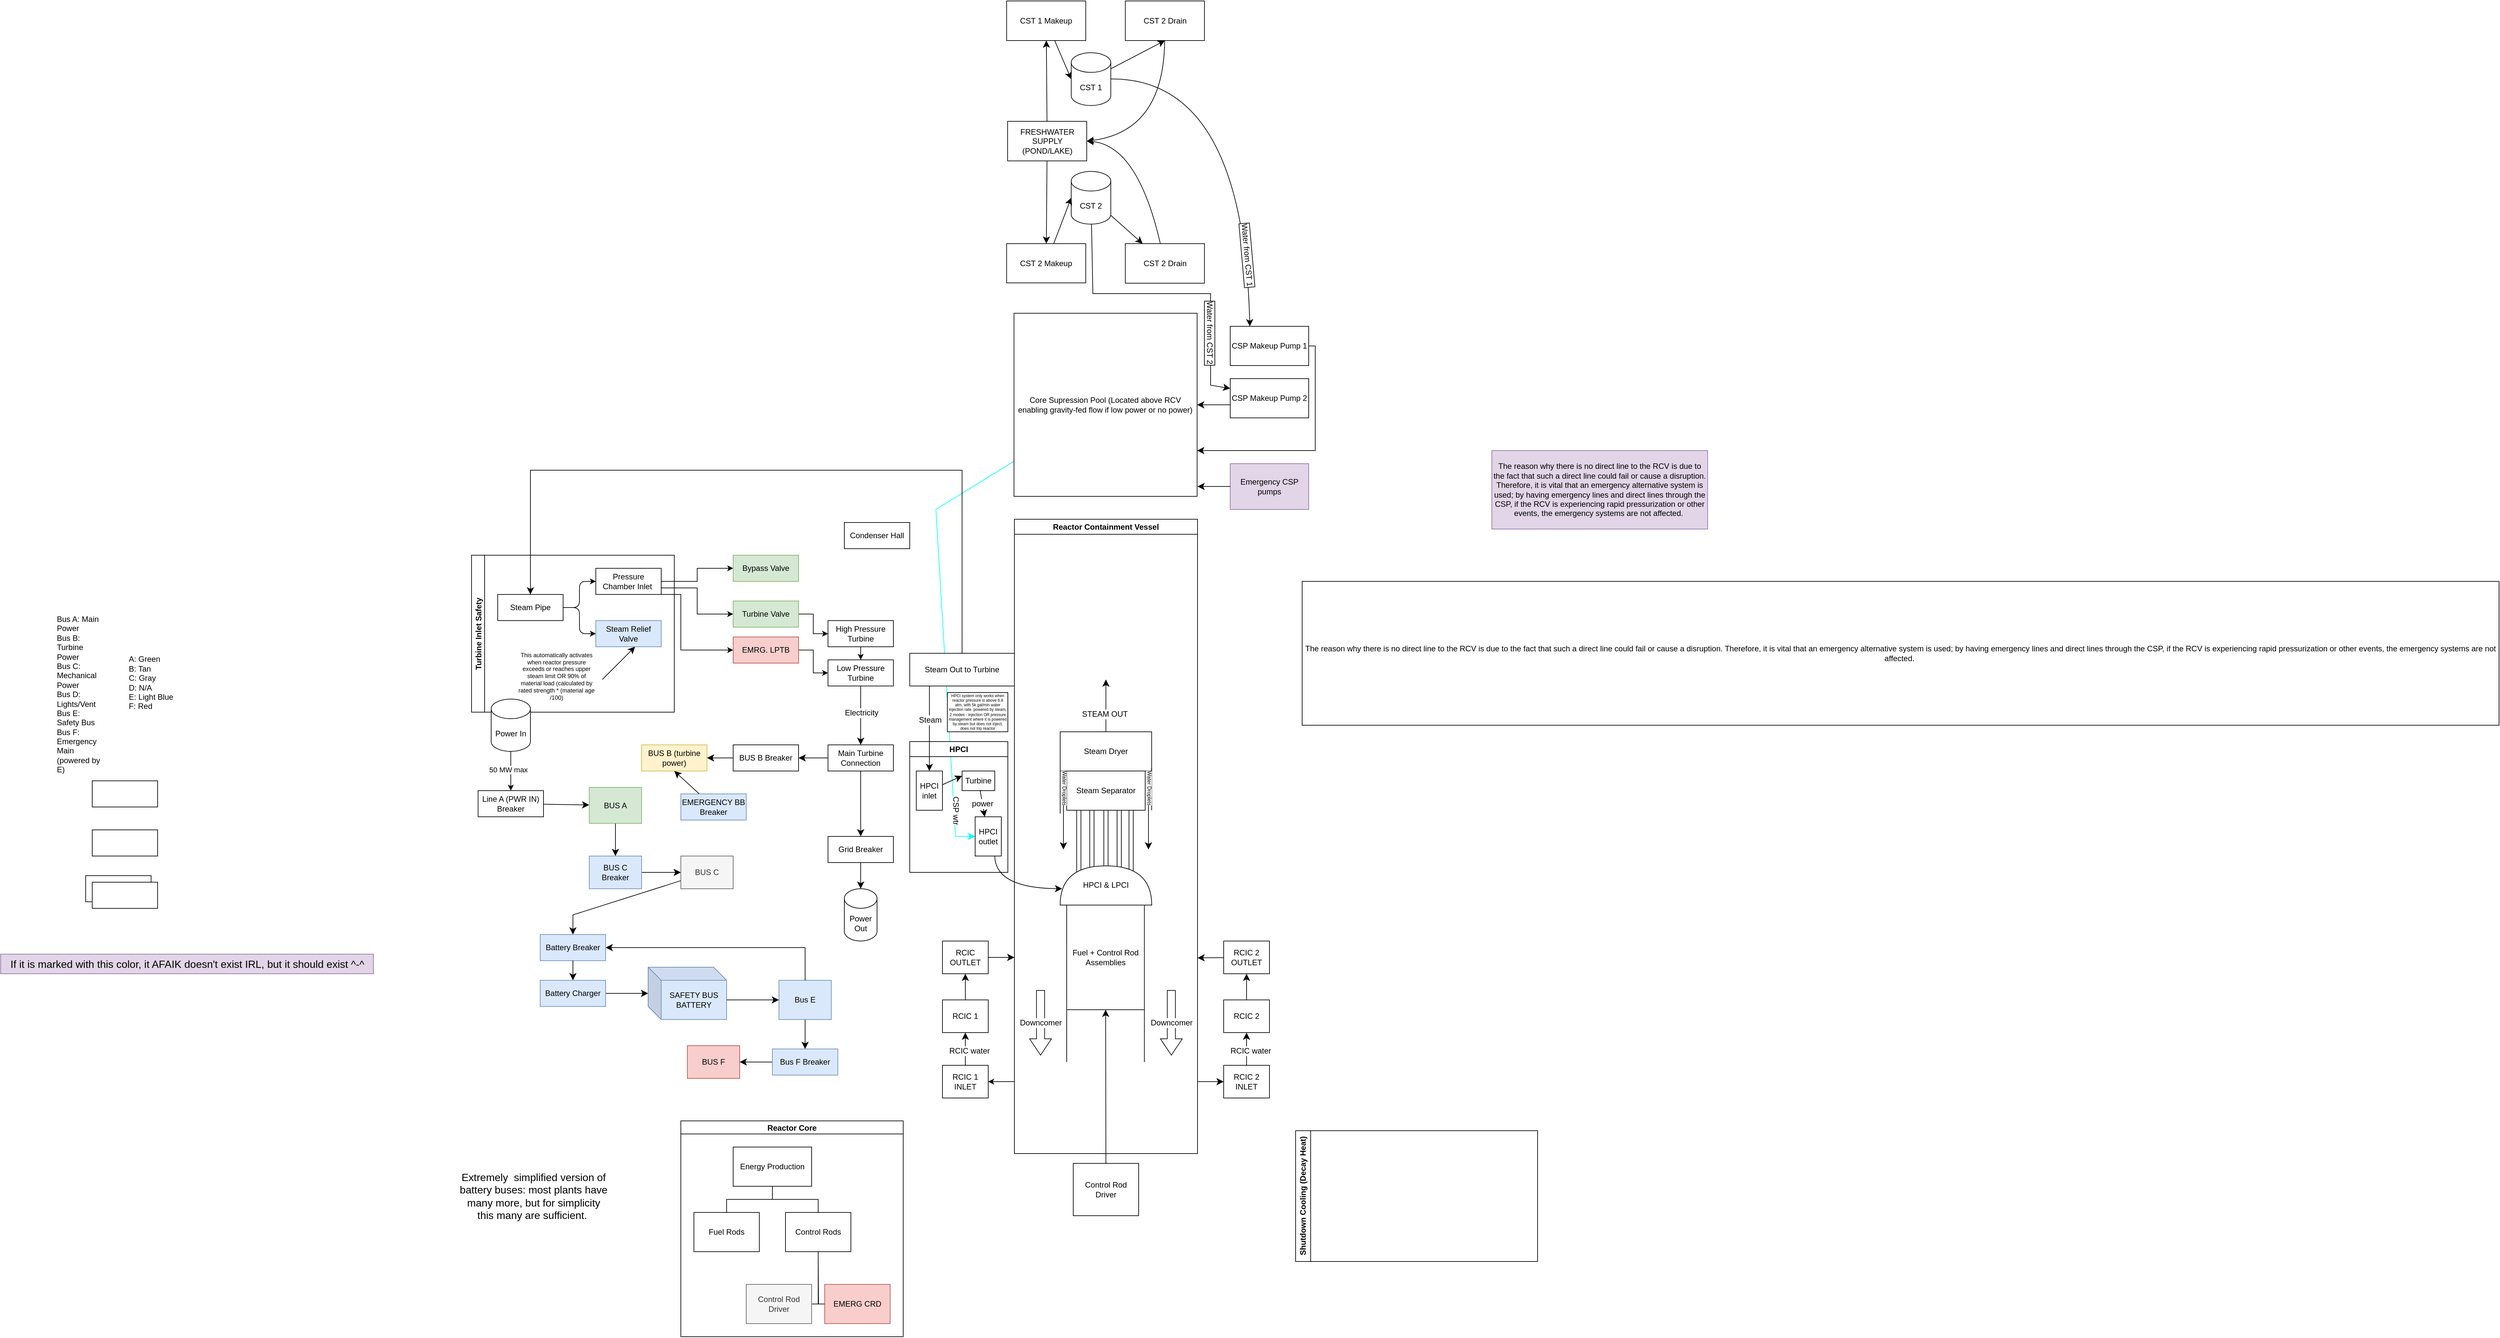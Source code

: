 <mxfile version="26.0.16" pages="3">
  <diagram name="Main Reactor Diagram" id="zCzkAe-QQenKXRkLdghB">
    <mxGraphModel dx="1151" dy="2053" grid="1" gridSize="10" guides="1" tooltips="1" connect="1" arrows="1" fold="1" page="1" pageScale="1" pageWidth="850" pageHeight="1100" math="0" shadow="0">
      <root>
        <mxCell id="0" />
        <mxCell id="1" parent="0" />
        <mxCell id="KEScihgmW8gV4-IKPjgC-131" value="CSP wtr" style="edgeStyle=none;curved=0;rounded=0;orthogonalLoop=1;jettySize=auto;html=1;fontSize=12;startSize=8;endSize=8;entryX=0;entryY=0.5;entryDx=0;entryDy=0;textDirection=vertical-lr;strokeColor=#00FFFF;" parent="1" source="KEScihgmW8gV4-IKPjgC-120" target="KEScihgmW8gV4-IKPjgC-59" edge="1">
          <mxGeometry x="0.792" y="2" relative="1" as="geometry">
            <mxPoint x="1490" y="640" as="targetPoint" />
            <Array as="points">
              <mxPoint x="1440" y="140" />
              <mxPoint x="1470" y="640" />
            </Array>
            <mxPoint as="offset" />
          </mxGeometry>
        </mxCell>
        <mxCell id="KEScihgmW8gV4-IKPjgC-98" value="" style="rounded=0;whiteSpace=wrap;html=1;rotation=90;" parent="1" vertex="1">
          <mxGeometry x="1660.57" y="635.81" width="119.38" height="6.5" as="geometry" />
        </mxCell>
        <mxCell id="eMSMq50HMb5_UuFWrkmo-40" value="Turbine Inlet Safety" style="swimlane;startSize=20;horizontal=0;childLayout=treeLayout;horizontalTree=1;sortEdges=1;resizable=0;containerType=tree;fontSize=12;" parent="1" vertex="1">
          <mxGeometry x="730" y="210" width="310" height="240" as="geometry" />
        </mxCell>
        <mxCell id="eMSMq50HMb5_UuFWrkmo-41" value="Steam Pipe" style="whiteSpace=wrap;html=1;" parent="eMSMq50HMb5_UuFWrkmo-40" vertex="1">
          <mxGeometry x="40" y="60" width="100" height="40" as="geometry" />
        </mxCell>
        <mxCell id="eMSMq50HMb5_UuFWrkmo-42" value="Pressure Chamber Inlet&amp;nbsp;" style="whiteSpace=wrap;html=1;" parent="eMSMq50HMb5_UuFWrkmo-40" vertex="1">
          <mxGeometry x="190" y="20" width="100" height="40" as="geometry" />
        </mxCell>
        <mxCell id="eMSMq50HMb5_UuFWrkmo-43" value="" style="edgeStyle=elbowEdgeStyle;elbow=horizontal;html=1;rounded=1;curved=0;sourcePerimeterSpacing=0;targetPerimeterSpacing=0;startSize=6;endSize=6;" parent="eMSMq50HMb5_UuFWrkmo-40" source="eMSMq50HMb5_UuFWrkmo-41" target="eMSMq50HMb5_UuFWrkmo-42" edge="1">
          <mxGeometry relative="1" as="geometry" />
        </mxCell>
        <mxCell id="eMSMq50HMb5_UuFWrkmo-44" value="Steam Relief Valve" style="whiteSpace=wrap;html=1;direction=west;fillColor=#dae8fc;strokeColor=#6c8ebf;" parent="eMSMq50HMb5_UuFWrkmo-40" vertex="1">
          <mxGeometry x="190" y="100" width="100" height="40" as="geometry" />
        </mxCell>
        <mxCell id="eMSMq50HMb5_UuFWrkmo-45" value="" style="edgeStyle=elbowEdgeStyle;elbow=horizontal;html=1;rounded=1;curved=0;sourcePerimeterSpacing=0;targetPerimeterSpacing=0;startSize=6;endSize=6;" parent="eMSMq50HMb5_UuFWrkmo-40" source="eMSMq50HMb5_UuFWrkmo-41" target="eMSMq50HMb5_UuFWrkmo-44" edge="1">
          <mxGeometry relative="1" as="geometry" />
        </mxCell>
        <mxCell id="tpgMOG0Kztky4rd-EwOk-19" value="" style="endArrow=classic;html=1;rounded=0;fontSize=12;startSize=8;endSize=8;curved=1;" parent="eMSMq50HMb5_UuFWrkmo-40" edge="1">
          <mxGeometry width="50" height="50" relative="1" as="geometry">
            <mxPoint x="200" y="190" as="sourcePoint" />
            <mxPoint x="250" y="140" as="targetPoint" />
          </mxGeometry>
        </mxCell>
        <mxCell id="tpgMOG0Kztky4rd-EwOk-21" value="This automatically activates when reactor pressure exceeds or reaches upper steam limit OR 90% of material load (calculated by rated strength * (material age /100)" style="text;html=1;align=center;verticalAlign=middle;whiteSpace=wrap;rounded=0;fontSize=9;" parent="eMSMq50HMb5_UuFWrkmo-40" vertex="1">
          <mxGeometry x="70" y="150" width="120" height="70" as="geometry" />
        </mxCell>
        <mxCell id="eMSMq50HMb5_UuFWrkmo-86" value="Bypass Valve" style="rounded=0;whiteSpace=wrap;html=1;fillColor=#d5e8d4;strokeColor=#82b366;" parent="1" vertex="1">
          <mxGeometry x="1130" y="210" width="100" height="40" as="geometry" />
        </mxCell>
        <mxCell id="eMSMq50HMb5_UuFWrkmo-95" style="edgeStyle=orthogonalEdgeStyle;rounded=0;orthogonalLoop=1;jettySize=auto;html=1;entryX=0;entryY=0.5;entryDx=0;entryDy=0;" parent="1" source="eMSMq50HMb5_UuFWrkmo-87" target="eMSMq50HMb5_UuFWrkmo-88" edge="1">
          <mxGeometry relative="1" as="geometry" />
        </mxCell>
        <mxCell id="eMSMq50HMb5_UuFWrkmo-87" value="Turbine Valve" style="rounded=0;whiteSpace=wrap;html=1;fillColor=#d5e8d4;strokeColor=#82b366;" parent="1" vertex="1">
          <mxGeometry x="1130" y="280" width="100" height="40" as="geometry" />
        </mxCell>
        <mxCell id="eMSMq50HMb5_UuFWrkmo-96" style="edgeStyle=orthogonalEdgeStyle;rounded=0;orthogonalLoop=1;jettySize=auto;html=1;" parent="1" source="eMSMq50HMb5_UuFWrkmo-88" target="eMSMq50HMb5_UuFWrkmo-89" edge="1">
          <mxGeometry relative="1" as="geometry" />
        </mxCell>
        <mxCell id="eMSMq50HMb5_UuFWrkmo-88" value="High Pressure Turbine" style="rounded=0;whiteSpace=wrap;html=1;" parent="1" vertex="1">
          <mxGeometry x="1275" y="310" width="100" height="40" as="geometry" />
        </mxCell>
        <mxCell id="PO8NwpthnNpt99JutL5l-3" style="edgeStyle=none;curved=1;rounded=0;orthogonalLoop=1;jettySize=auto;html=1;fontSize=12;startSize=8;endSize=8;" parent="1" source="eMSMq50HMb5_UuFWrkmo-89" target="eMSMq50HMb5_UuFWrkmo-110" edge="1">
          <mxGeometry relative="1" as="geometry" />
        </mxCell>
        <mxCell id="PO8NwpthnNpt99JutL5l-4" value="Electricity" style="edgeLabel;html=1;align=center;verticalAlign=middle;resizable=0;points=[];fontSize=12;" parent="PO8NwpthnNpt99JutL5l-3" vertex="1" connectable="0">
          <mxGeometry x="-0.088" y="1" relative="1" as="geometry">
            <mxPoint as="offset" />
          </mxGeometry>
        </mxCell>
        <mxCell id="eMSMq50HMb5_UuFWrkmo-89" value="Low Pressure Turbine" style="rounded=0;whiteSpace=wrap;html=1;" parent="1" vertex="1">
          <mxGeometry x="1275" y="370" width="100" height="40" as="geometry" />
        </mxCell>
        <mxCell id="eMSMq50HMb5_UuFWrkmo-90" style="edgeStyle=orthogonalEdgeStyle;rounded=0;orthogonalLoop=1;jettySize=auto;html=1;entryX=0;entryY=0.5;entryDx=0;entryDy=0;" parent="1" source="eMSMq50HMb5_UuFWrkmo-42" target="eMSMq50HMb5_UuFWrkmo-86" edge="1">
          <mxGeometry relative="1" as="geometry" />
        </mxCell>
        <mxCell id="eMSMq50HMb5_UuFWrkmo-91" style="edgeStyle=orthogonalEdgeStyle;rounded=0;orthogonalLoop=1;jettySize=auto;html=1;exitX=1;exitY=0.75;exitDx=0;exitDy=0;entryX=0;entryY=0.5;entryDx=0;entryDy=0;" parent="1" source="eMSMq50HMb5_UuFWrkmo-42" target="eMSMq50HMb5_UuFWrkmo-87" edge="1">
          <mxGeometry relative="1" as="geometry" />
        </mxCell>
        <mxCell id="eMSMq50HMb5_UuFWrkmo-99" style="edgeStyle=orthogonalEdgeStyle;rounded=0;orthogonalLoop=1;jettySize=auto;html=1;entryX=0;entryY=0.5;entryDx=0;entryDy=0;" parent="1" source="eMSMq50HMb5_UuFWrkmo-97" target="eMSMq50HMb5_UuFWrkmo-89" edge="1">
          <mxGeometry relative="1" as="geometry" />
        </mxCell>
        <mxCell id="eMSMq50HMb5_UuFWrkmo-97" value="EMRG. LPTB" style="rounded=0;whiteSpace=wrap;html=1;fillColor=#f8cecc;strokeColor=#b85450;" parent="1" vertex="1">
          <mxGeometry x="1130" y="335" width="100" height="40" as="geometry" />
        </mxCell>
        <mxCell id="eMSMq50HMb5_UuFWrkmo-98" style="edgeStyle=orthogonalEdgeStyle;rounded=0;orthogonalLoop=1;jettySize=auto;html=1;exitX=1;exitY=1;exitDx=0;exitDy=0;entryX=0;entryY=0.5;entryDx=0;entryDy=0;" parent="1" source="eMSMq50HMb5_UuFWrkmo-42" target="eMSMq50HMb5_UuFWrkmo-97" edge="1">
          <mxGeometry relative="1" as="geometry">
            <Array as="points">
              <mxPoint x="1050" y="270" />
              <mxPoint x="1050" y="355" />
            </Array>
          </mxGeometry>
        </mxCell>
        <mxCell id="5qiNaghYbpfas7nE0gJH-19" style="edgeStyle=none;curved=1;rounded=0;orthogonalLoop=1;jettySize=auto;html=1;fontSize=12;startSize=8;endSize=8;" parent="1" source="eMSMq50HMb5_UuFWrkmo-110" target="5qiNaghYbpfas7nE0gJH-18" edge="1">
          <mxGeometry relative="1" as="geometry" />
        </mxCell>
        <mxCell id="tpgMOG0Kztky4rd-EwOk-17" style="edgeStyle=none;curved=1;rounded=0;orthogonalLoop=1;jettySize=auto;html=1;fontSize=12;startSize=8;endSize=8;" parent="1" source="eMSMq50HMb5_UuFWrkmo-110" target="tpgMOG0Kztky4rd-EwOk-16" edge="1">
          <mxGeometry relative="1" as="geometry" />
        </mxCell>
        <mxCell id="eMSMq50HMb5_UuFWrkmo-110" value="Main Turbine Connection" style="rounded=0;whiteSpace=wrap;html=1;" parent="1" vertex="1">
          <mxGeometry x="1275" y="500" width="100" height="40" as="geometry" />
        </mxCell>
        <mxCell id="5qiNaghYbpfas7nE0gJH-16" value="Power Out" style="shape=cylinder3;whiteSpace=wrap;html=1;boundedLbl=1;backgroundOutline=1;size=15;" parent="1" vertex="1">
          <mxGeometry x="1300" y="720" width="50" height="80" as="geometry" />
        </mxCell>
        <mxCell id="tpgMOG0Kztky4rd-EwOk-4" style="edgeStyle=orthogonalEdgeStyle;rounded=0;orthogonalLoop=1;jettySize=auto;html=1;" parent="1" source="5qiNaghYbpfas7nE0gJH-17" target="tpgMOG0Kztky4rd-EwOk-3" edge="1">
          <mxGeometry relative="1" as="geometry" />
        </mxCell>
        <mxCell id="tpgMOG0Kztky4rd-EwOk-5" value="50 MW max" style="edgeLabel;html=1;align=center;verticalAlign=middle;resizable=0;points=[];" parent="tpgMOG0Kztky4rd-EwOk-4" vertex="1" connectable="0">
          <mxGeometry x="-0.067" y="-4" relative="1" as="geometry">
            <mxPoint as="offset" />
          </mxGeometry>
        </mxCell>
        <mxCell id="5qiNaghYbpfas7nE0gJH-17" value="Power In" style="shape=cylinder3;whiteSpace=wrap;html=1;boundedLbl=1;backgroundOutline=1;size=15;" parent="1" vertex="1">
          <mxGeometry x="760" y="430" width="60" height="80" as="geometry" />
        </mxCell>
        <mxCell id="5qiNaghYbpfas7nE0gJH-20" style="edgeStyle=none;curved=1;rounded=0;orthogonalLoop=1;jettySize=auto;html=1;fontSize=12;startSize=8;endSize=8;" parent="1" source="5qiNaghYbpfas7nE0gJH-18" target="5qiNaghYbpfas7nE0gJH-16" edge="1">
          <mxGeometry relative="1" as="geometry" />
        </mxCell>
        <mxCell id="5qiNaghYbpfas7nE0gJH-18" value="Grid Breaker" style="rounded=0;whiteSpace=wrap;html=1;" parent="1" vertex="1">
          <mxGeometry x="1275" y="640" width="100" height="40" as="geometry" />
        </mxCell>
        <mxCell id="5qiNaghYbpfas7nE0gJH-22" value="Bus A: Main Power&lt;div&gt;Bus B: Turbine Power&lt;/div&gt;&lt;div&gt;Bus C:&lt;/div&gt;&lt;div&gt;Mechanical Power&lt;/div&gt;&lt;div&gt;Bus D: Lights/Vent&lt;/div&gt;&lt;div&gt;Bus E: Safety Bus&lt;/div&gt;&lt;div&gt;Bus F: Emergency Main (powered by E)&lt;/div&gt;&lt;div&gt;&lt;br&gt;&lt;/div&gt;" style="text;strokeColor=none;fillColor=none;align=left;verticalAlign=middle;spacingLeft=4;spacingRight=4;overflow=hidden;points=[[0,0.5],[1,0.5]];portConstraint=eastwest;rotatable=0;whiteSpace=wrap;html=1;" parent="1" vertex="1">
          <mxGeometry x="90" y="290" width="80" height="280" as="geometry" />
        </mxCell>
        <mxCell id="5qiNaghYbpfas7nE0gJH-23" value="A: Green&lt;div&gt;B: Tan&lt;/div&gt;&lt;div&gt;C: Gray&lt;/div&gt;&lt;div&gt;D: N/A&lt;/div&gt;&lt;div&gt;E: Light Blue&lt;/div&gt;&lt;div&gt;F: Red&lt;/div&gt;" style="text;strokeColor=none;fillColor=none;align=left;verticalAlign=middle;spacingLeft=4;spacingRight=4;overflow=hidden;points=[[0,0.5],[1,0.5]];portConstraint=eastwest;rotatable=0;whiteSpace=wrap;html=1;" parent="1" vertex="1">
          <mxGeometry x="200" y="270" width="80" height="270" as="geometry" />
        </mxCell>
        <mxCell id="tpgMOG0Kztky4rd-EwOk-13" value="" style="edgeStyle=none;curved=1;rounded=0;orthogonalLoop=1;jettySize=auto;html=1;fontSize=12;startSize=8;endSize=8;" parent="1" source="tpgMOG0Kztky4rd-EwOk-3" target="tpgMOG0Kztky4rd-EwOk-12" edge="1">
          <mxGeometry relative="1" as="geometry" />
        </mxCell>
        <mxCell id="tpgMOG0Kztky4rd-EwOk-3" value="Line A (PWR IN) Breaker" style="rounded=0;whiteSpace=wrap;html=1;" parent="1" vertex="1">
          <mxGeometry x="740" y="570" width="100" height="40" as="geometry" />
        </mxCell>
        <mxCell id="tpgMOG0Kztky4rd-EwOk-25" style="edgeStyle=none;curved=1;rounded=0;orthogonalLoop=1;jettySize=auto;html=1;fontSize=12;startSize=8;endSize=8;" parent="1" source="tpgMOG0Kztky4rd-EwOk-12" target="tpgMOG0Kztky4rd-EwOk-23" edge="1">
          <mxGeometry relative="1" as="geometry" />
        </mxCell>
        <mxCell id="tpgMOG0Kztky4rd-EwOk-12" value="BUS A" style="whiteSpace=wrap;html=1;rounded=0;fillColor=#d5e8d4;strokeColor=#82b366;" parent="1" vertex="1">
          <mxGeometry x="910" y="565" width="80" height="55" as="geometry" />
        </mxCell>
        <mxCell id="tpgMOG0Kztky4rd-EwOk-14" value="BUS B (turbine power)" style="rounded=0;whiteSpace=wrap;html=1;fillColor=#fff2cc;strokeColor=#d6b656;" parent="1" vertex="1">
          <mxGeometry x="990" y="500" width="100" height="40" as="geometry" />
        </mxCell>
        <mxCell id="tpgMOG0Kztky4rd-EwOk-18" style="edgeStyle=none;curved=1;rounded=0;orthogonalLoop=1;jettySize=auto;html=1;fontSize=12;startSize=8;endSize=8;" parent="1" source="tpgMOG0Kztky4rd-EwOk-16" target="tpgMOG0Kztky4rd-EwOk-14" edge="1">
          <mxGeometry relative="1" as="geometry" />
        </mxCell>
        <mxCell id="tpgMOG0Kztky4rd-EwOk-16" value="BUS B Breaker" style="rounded=0;whiteSpace=wrap;html=1;" parent="1" vertex="1">
          <mxGeometry x="1130" y="500" width="100" height="40" as="geometry" />
        </mxCell>
        <mxCell id="tpgMOG0Kztky4rd-EwOk-26" style="edgeStyle=none;curved=1;rounded=0;orthogonalLoop=1;jettySize=auto;html=1;fontSize=12;startSize=8;endSize=8;" parent="1" source="tpgMOG0Kztky4rd-EwOk-23" target="tpgMOG0Kztky4rd-EwOk-24" edge="1">
          <mxGeometry relative="1" as="geometry" />
        </mxCell>
        <mxCell id="tpgMOG0Kztky4rd-EwOk-23" value="BUS C Breaker" style="whiteSpace=wrap;html=1;rounded=0;fillColor=#dae8fc;strokeColor=#6c8ebf;" parent="1" vertex="1">
          <mxGeometry x="910" y="670" width="80" height="50" as="geometry" />
        </mxCell>
        <mxCell id="tpgMOG0Kztky4rd-EwOk-49" style="edgeStyle=none;curved=0;rounded=0;orthogonalLoop=1;jettySize=auto;html=1;entryX=0.5;entryY=0;entryDx=0;entryDy=0;fontSize=12;startSize=8;endSize=8;" parent="1" source="tpgMOG0Kztky4rd-EwOk-24" target="tpgMOG0Kztky4rd-EwOk-35" edge="1">
          <mxGeometry relative="1" as="geometry">
            <Array as="points">
              <mxPoint x="885" y="760" />
            </Array>
          </mxGeometry>
        </mxCell>
        <mxCell id="tpgMOG0Kztky4rd-EwOk-24" value="BUS C" style="whiteSpace=wrap;html=1;rounded=0;fillColor=#f5f5f5;fontColor=#333333;strokeColor=#666666;" parent="1" vertex="1">
          <mxGeometry x="1050" y="670" width="80" height="50" as="geometry" />
        </mxCell>
        <mxCell id="tpgMOG0Kztky4rd-EwOk-29" style="edgeStyle=none;curved=1;rounded=0;orthogonalLoop=1;jettySize=auto;html=1;entryX=0.5;entryY=1;entryDx=0;entryDy=0;fontSize=12;startSize=8;endSize=8;" parent="1" source="tpgMOG0Kztky4rd-EwOk-27" target="tpgMOG0Kztky4rd-EwOk-14" edge="1">
          <mxGeometry relative="1" as="geometry" />
        </mxCell>
        <mxCell id="tpgMOG0Kztky4rd-EwOk-27" value="EMERGENCY BB Breaker" style="rounded=0;whiteSpace=wrap;html=1;fillColor=#dae8fc;strokeColor=#6c8ebf;" parent="1" vertex="1">
          <mxGeometry x="1050" y="575" width="100" height="40" as="geometry" />
        </mxCell>
        <mxCell id="tpgMOG0Kztky4rd-EwOk-32" style="edgeStyle=none;curved=1;rounded=0;orthogonalLoop=1;jettySize=auto;html=1;fontSize=12;startSize=8;endSize=8;" parent="1" source="tpgMOG0Kztky4rd-EwOk-30" target="tpgMOG0Kztky4rd-EwOk-31" edge="1">
          <mxGeometry relative="1" as="geometry" />
        </mxCell>
        <mxCell id="tpgMOG0Kztky4rd-EwOk-30" value="Battery Charger" style="rounded=0;whiteSpace=wrap;html=1;fillColor=#dae8fc;strokeColor=#6c8ebf;" parent="1" vertex="1">
          <mxGeometry x="835" y="860" width="100" height="40" as="geometry" />
        </mxCell>
        <mxCell id="tpgMOG0Kztky4rd-EwOk-31" value="SAFETY BUS BATTERY" style="shape=cube;whiteSpace=wrap;html=1;boundedLbl=1;backgroundOutline=1;darkOpacity=0.05;darkOpacity2=0.1;fillColor=#dae8fc;strokeColor=#6c8ebf;" parent="1" vertex="1">
          <mxGeometry x="1000" y="840" width="120" height="80" as="geometry" />
        </mxCell>
        <mxCell id="tpgMOG0Kztky4rd-EwOk-35" value="Battery Breaker" style="rounded=0;whiteSpace=wrap;html=1;fillColor=#dae8fc;strokeColor=#6c8ebf;" parent="1" vertex="1">
          <mxGeometry x="835" y="790" width="100" height="40" as="geometry" />
        </mxCell>
        <mxCell id="tpgMOG0Kztky4rd-EwOk-36" value="" style="endArrow=classic;html=1;rounded=0;fontSize=12;startSize=8;endSize=8;curved=1;exitX=0.5;exitY=1;exitDx=0;exitDy=0;entryX=0.5;entryY=0;entryDx=0;entryDy=0;" parent="1" source="tpgMOG0Kztky4rd-EwOk-35" target="tpgMOG0Kztky4rd-EwOk-30" edge="1">
          <mxGeometry width="50" height="50" relative="1" as="geometry">
            <mxPoint x="740" y="900" as="sourcePoint" />
            <mxPoint x="790" y="850" as="targetPoint" />
          </mxGeometry>
        </mxCell>
        <mxCell id="tpgMOG0Kztky4rd-EwOk-46" style="edgeStyle=none;curved=1;rounded=0;orthogonalLoop=1;jettySize=auto;html=1;fontSize=12;startSize=8;endSize=8;" parent="1" source="tpgMOG0Kztky4rd-EwOk-37" target="tpgMOG0Kztky4rd-EwOk-45" edge="1">
          <mxGeometry relative="1" as="geometry" />
        </mxCell>
        <mxCell id="tpgMOG0Kztky4rd-EwOk-37" value="Bus E" style="whiteSpace=wrap;html=1;rounded=0;fillColor=#dae8fc;strokeColor=#6c8ebf;" parent="1" vertex="1">
          <mxGeometry x="1200" y="860" width="80" height="60" as="geometry" />
        </mxCell>
        <mxCell id="tpgMOG0Kztky4rd-EwOk-38" style="edgeStyle=none;curved=1;rounded=0;orthogonalLoop=1;jettySize=auto;html=1;entryX=0;entryY=0.5;entryDx=0;entryDy=0;fontSize=12;startSize=8;endSize=8;exitX=0;exitY=0;exitDx=120.0;exitDy=50;exitPerimeter=0;" parent="1" source="tpgMOG0Kztky4rd-EwOk-31" target="tpgMOG0Kztky4rd-EwOk-37" edge="1">
          <mxGeometry relative="1" as="geometry">
            <mxPoint x="1110" y="1010.71" as="sourcePoint" />
            <mxPoint x="1206.96" y="1010.0" as="targetPoint" />
          </mxGeometry>
        </mxCell>
        <mxCell id="tpgMOG0Kztky4rd-EwOk-42" value="" style="group;" parent="1" vertex="1" connectable="0">
          <mxGeometry x="1240" y="810" as="geometry" />
        </mxCell>
        <mxCell id="tpgMOG0Kztky4rd-EwOk-41" style="edgeStyle=none;curved=1;rounded=0;orthogonalLoop=1;jettySize=auto;html=1;fontSize=12;startSize=8;endSize=8;endArrow=none;endFill=0;" parent="tpgMOG0Kztky4rd-EwOk-42" source="tpgMOG0Kztky4rd-EwOk-37" edge="1">
          <mxGeometry relative="1" as="geometry">
            <mxPoint as="targetPoint" />
          </mxGeometry>
        </mxCell>
        <mxCell id="tpgMOG0Kztky4rd-EwOk-40" value="" style="endArrow=classic;html=1;rounded=0;fontSize=12;startSize=8;endSize=8;curved=1;entryX=1;entryY=0.5;entryDx=0;entryDy=0;" parent="tpgMOG0Kztky4rd-EwOk-42" target="tpgMOG0Kztky4rd-EwOk-35" edge="1">
          <mxGeometry width="50" height="50" relative="1" as="geometry">
            <mxPoint as="sourcePoint" />
            <mxPoint x="-10" y="-10" as="targetPoint" />
          </mxGeometry>
        </mxCell>
        <mxCell id="tpgMOG0Kztky4rd-EwOk-43" value="BUS F" style="whiteSpace=wrap;html=1;rounded=0;fillColor=#f8cecc;strokeColor=#b85450;" parent="1" vertex="1">
          <mxGeometry x="1060" y="960" width="80" height="50" as="geometry" />
        </mxCell>
        <mxCell id="tpgMOG0Kztky4rd-EwOk-47" style="edgeStyle=none;curved=1;rounded=0;orthogonalLoop=1;jettySize=auto;html=1;fontSize=12;startSize=8;endSize=8;" parent="1" source="tpgMOG0Kztky4rd-EwOk-45" target="tpgMOG0Kztky4rd-EwOk-43" edge="1">
          <mxGeometry relative="1" as="geometry" />
        </mxCell>
        <mxCell id="tpgMOG0Kztky4rd-EwOk-45" value="Bus F Breaker" style="rounded=0;whiteSpace=wrap;html=1;fillColor=#dae8fc;strokeColor=#6c8ebf;" parent="1" vertex="1">
          <mxGeometry x="1190" y="965" width="100" height="40" as="geometry" />
        </mxCell>
        <mxCell id="tpgMOG0Kztky4rd-EwOk-52" value="Condenser Hall" style="rounded=0;whiteSpace=wrap;html=1;" parent="1" vertex="1">
          <mxGeometry x="1300" y="160" width="100" height="40" as="geometry" />
        </mxCell>
        <mxCell id="wxt0_Q9f4nGSUfQLP3tp-2" value="" style="rounded=0;whiteSpace=wrap;html=1;" parent="1" vertex="1">
          <mxGeometry x="140" y="700" width="100" height="40" as="geometry" />
        </mxCell>
        <mxCell id="wxt0_Q9f4nGSUfQLP3tp-3" value="" style="rounded=0;whiteSpace=wrap;html=1;" parent="1" vertex="1">
          <mxGeometry x="150" y="630" width="100" height="40" as="geometry" />
        </mxCell>
        <mxCell id="wxt0_Q9f4nGSUfQLP3tp-4" value="" style="rounded=0;whiteSpace=wrap;html=1;" parent="1" vertex="1">
          <mxGeometry x="150" y="555" width="100" height="40" as="geometry" />
        </mxCell>
        <mxCell id="6rTAJGrIADEqD6MdZbD7-1" value="" style="rounded=0;whiteSpace=wrap;html=1;" parent="1" vertex="1">
          <mxGeometry x="150" y="710" width="100" height="40" as="geometry" />
        </mxCell>
        <mxCell id="6rTAJGrIADEqD6MdZbD7-5" style="edgeStyle=none;curved=1;rounded=0;orthogonalLoop=1;jettySize=auto;html=1;fontSize=12;startSize=8;endSize=8;" parent="1" source="6rTAJGrIADEqD6MdZbD7-4" target="6rTAJGrIADEqD6MdZbD7-2" edge="1">
          <mxGeometry relative="1" as="geometry" />
        </mxCell>
        <mxCell id="6rTAJGrIADEqD6MdZbD7-4" value="Control Rod Driver" style="rounded=0;whiteSpace=wrap;html=1;" parent="1" vertex="1">
          <mxGeometry x="1650" y="1140" width="100" height="80" as="geometry" />
        </mxCell>
        <mxCell id="6rTAJGrIADEqD6MdZbD7-6" value="" style="group;" parent="1" vertex="1" connectable="0">
          <mxGeometry x="1050" y="1075" width="340" height="330" as="geometry" />
        </mxCell>
        <mxCell id="eMSMq50HMb5_UuFWrkmo-5" value="Reactor Core" style="swimlane;startSize=20;horizontal=1;containerType=tree;newEdgeStyle={&quot;edgeStyle&quot;:&quot;elbowEdgeStyle&quot;,&quot;startArrow&quot;:&quot;none&quot;,&quot;endArrow&quot;:&quot;none&quot;};snapToPoint=0;" parent="6rTAJGrIADEqD6MdZbD7-6" vertex="1">
          <mxGeometry width="340" height="330" as="geometry" />
        </mxCell>
        <mxCell id="eMSMq50HMb5_UuFWrkmo-6" value="" style="edgeStyle=elbowEdgeStyle;elbow=vertical;sourcePerimeterSpacing=0;targetPerimeterSpacing=0;startArrow=none;endArrow=none;rounded=0;curved=0;snapToPoint=0;" parent="eMSMq50HMb5_UuFWrkmo-5" source="eMSMq50HMb5_UuFWrkmo-8" target="eMSMq50HMb5_UuFWrkmo-9" edge="1">
          <mxGeometry relative="1" as="geometry" />
        </mxCell>
        <mxCell id="eMSMq50HMb5_UuFWrkmo-7" value="" style="edgeStyle=elbowEdgeStyle;elbow=vertical;sourcePerimeterSpacing=0;targetPerimeterSpacing=0;startArrow=none;endArrow=none;rounded=0;curved=0;snapToPoint=0;" parent="eMSMq50HMb5_UuFWrkmo-5" source="eMSMq50HMb5_UuFWrkmo-8" target="eMSMq50HMb5_UuFWrkmo-10" edge="1">
          <mxGeometry relative="1" as="geometry" />
        </mxCell>
        <UserObject label="Energy Production" treeRoot="1" id="eMSMq50HMb5_UuFWrkmo-8">
          <mxCell style="whiteSpace=wrap;html=1;align=center;treeFolding=1;treeMoving=1;newEdgeStyle={&quot;edgeStyle&quot;:&quot;elbowEdgeStyle&quot;,&quot;startArrow&quot;:&quot;none&quot;,&quot;endArrow&quot;:&quot;none&quot;};snapToPoint=0;" parent="eMSMq50HMb5_UuFWrkmo-5" vertex="1">
            <mxGeometry x="80" y="40" width="120" height="60" as="geometry" />
          </mxCell>
        </UserObject>
        <mxCell id="eMSMq50HMb5_UuFWrkmo-9" value="Fuel Rods" style="whiteSpace=wrap;html=1;align=center;verticalAlign=middle;treeFolding=1;treeMoving=1;newEdgeStyle={&quot;edgeStyle&quot;:&quot;elbowEdgeStyle&quot;,&quot;startArrow&quot;:&quot;none&quot;,&quot;endArrow&quot;:&quot;none&quot;};snapToPoint=0;" parent="eMSMq50HMb5_UuFWrkmo-5" vertex="1">
          <mxGeometry x="20" y="140" width="100" height="60" as="geometry" />
        </mxCell>
        <mxCell id="eMSMq50HMb5_UuFWrkmo-10" value="Control Rods" style="whiteSpace=wrap;html=1;align=center;verticalAlign=middle;treeFolding=1;treeMoving=1;newEdgeStyle={&quot;edgeStyle&quot;:&quot;elbowEdgeStyle&quot;,&quot;startArrow&quot;:&quot;none&quot;,&quot;endArrow&quot;:&quot;none&quot;};snapToPoint=0;" parent="eMSMq50HMb5_UuFWrkmo-5" vertex="1">
          <mxGeometry x="160" y="140" width="100" height="60" as="geometry" />
        </mxCell>
        <mxCell id="eMSMq50HMb5_UuFWrkmo-11" value="" style="edgeStyle=orthogonalEdgeStyle;sourcePerimeterSpacing=0;targetPerimeterSpacing=0;startArrow=none;endArrow=none;rounded=0;targetPortConstraint=eastwest;sourcePortConstraint=northsouth;curved=0;rounded=0;snapToPoint=0;" parent="6rTAJGrIADEqD6MdZbD7-6" target="eMSMq50HMb5_UuFWrkmo-13" edge="1">
          <mxGeometry relative="1" as="geometry">
            <mxPoint x="210" y="210" as="sourcePoint" />
          </mxGeometry>
        </mxCell>
        <mxCell id="eMSMq50HMb5_UuFWrkmo-12" value="" style="edgeStyle=orthogonalEdgeStyle;sourcePerimeterSpacing=0;targetPerimeterSpacing=0;startArrow=none;endArrow=none;rounded=0;targetPortConstraint=eastwest;sourcePortConstraint=northsouth;curved=0;rounded=0;exitX=0.5;exitY=1;exitDx=0;exitDy=0;snapToPoint=0;" parent="6rTAJGrIADEqD6MdZbD7-6" source="eMSMq50HMb5_UuFWrkmo-10" target="eMSMq50HMb5_UuFWrkmo-14" edge="1">
          <mxGeometry relative="1" as="geometry">
            <mxPoint x="210" y="210" as="sourcePoint" />
          </mxGeometry>
        </mxCell>
        <mxCell id="eMSMq50HMb5_UuFWrkmo-13" value="Control Rod Driver" style="whiteSpace=wrap;html=1;align=center;verticalAlign=middle;treeFolding=1;treeMoving=1;snapToPoint=0;fillColor=#f5f5f5;fontColor=#333333;strokeColor=#666666;" parent="6rTAJGrIADEqD6MdZbD7-6" vertex="1">
          <mxGeometry x="100" y="250" width="100" height="60" as="geometry" />
        </mxCell>
        <mxCell id="eMSMq50HMb5_UuFWrkmo-14" value="EMERG CRD" style="whiteSpace=wrap;html=1;align=center;verticalAlign=middle;treeFolding=1;treeMoving=1;snapToPoint=0;fillColor=#f8cecc;strokeColor=#b85450;" parent="6rTAJGrIADEqD6MdZbD7-6" vertex="1">
          <mxGeometry x="220" y="250" width="100" height="60" as="geometry" />
        </mxCell>
        <mxCell id="KEScihgmW8gV4-IKPjgC-7" style="edgeStyle=none;curved=1;rounded=0;orthogonalLoop=1;jettySize=auto;html=1;fontSize=12;endArrow=none;endFill=0;startArrow=classic;startFill=1;" parent="1" source="KEScihgmW8gV4-IKPjgC-1" edge="1">
          <mxGeometry relative="1" as="geometry">
            <mxPoint x="1560" y="1015" as="targetPoint" />
          </mxGeometry>
        </mxCell>
        <mxCell id="KEScihgmW8gV4-IKPjgC-4" style="edgeStyle=none;curved=1;rounded=0;orthogonalLoop=1;jettySize=auto;html=1;fontSize=12;startSize=8;endSize=8;" parent="1" source="KEScihgmW8gV4-IKPjgC-3" edge="1">
          <mxGeometry relative="1" as="geometry">
            <mxPoint x="1560" y="825" as="targetPoint" />
          </mxGeometry>
        </mxCell>
        <mxCell id="KEScihgmW8gV4-IKPjgC-23" value="" style="group;" parent="1" vertex="1" connectable="0">
          <mxGeometry x="1450" y="800" width="70" height="240" as="geometry" />
        </mxCell>
        <mxCell id="KEScihgmW8gV4-IKPjgC-6" style="edgeStyle=none;curved=1;rounded=0;orthogonalLoop=1;jettySize=auto;html=1;entryX=0.5;entryY=1;entryDx=0;entryDy=0;fontSize=12;startSize=8;endSize=8;" parent="KEScihgmW8gV4-IKPjgC-23" source="KEScihgmW8gV4-IKPjgC-1" target="KEScihgmW8gV4-IKPjgC-2" edge="1">
          <mxGeometry relative="1" as="geometry">
            <Array as="points">
              <mxPoint x="35" y="160" />
            </Array>
          </mxGeometry>
        </mxCell>
        <mxCell id="KEScihgmW8gV4-IKPjgC-24" value="RCIC water" style="edgeLabel;html=1;align=center;verticalAlign=middle;resizable=0;points=[];fontSize=12;" parent="KEScihgmW8gV4-IKPjgC-6" vertex="1" connectable="0">
          <mxGeometry x="-0.114" y="-6" relative="1" as="geometry">
            <mxPoint as="offset" />
          </mxGeometry>
        </mxCell>
        <mxCell id="KEScihgmW8gV4-IKPjgC-1" value="RCIC 1 INLET" style="rounded=0;whiteSpace=wrap;html=1;" parent="KEScihgmW8gV4-IKPjgC-23" vertex="1">
          <mxGeometry y="190" width="70" height="50" as="geometry" />
        </mxCell>
        <mxCell id="KEScihgmW8gV4-IKPjgC-5" style="edgeStyle=none;curved=1;rounded=0;orthogonalLoop=1;jettySize=auto;html=1;entryX=0.5;entryY=1;entryDx=0;entryDy=0;fontSize=12;startSize=8;endSize=8;" parent="KEScihgmW8gV4-IKPjgC-23" source="KEScihgmW8gV4-IKPjgC-2" target="KEScihgmW8gV4-IKPjgC-3" edge="1">
          <mxGeometry relative="1" as="geometry" />
        </mxCell>
        <mxCell id="KEScihgmW8gV4-IKPjgC-2" value="RCIC 1" style="rounded=0;whiteSpace=wrap;html=1;" parent="KEScihgmW8gV4-IKPjgC-23" vertex="1">
          <mxGeometry y="90" width="70" height="50" as="geometry" />
        </mxCell>
        <mxCell id="KEScihgmW8gV4-IKPjgC-3" value="RCIC OUTLET" style="rounded=0;whiteSpace=wrap;html=1;" parent="KEScihgmW8gV4-IKPjgC-23" vertex="1">
          <mxGeometry width="70" height="50" as="geometry" />
        </mxCell>
        <mxCell id="KEScihgmW8gV4-IKPjgC-33" style="edgeStyle=none;curved=1;rounded=0;orthogonalLoop=1;jettySize=auto;html=1;fontSize=12;startSize=8;endSize=8;startArrow=classic;startFill=1;endArrow=none;endFill=0;" parent="1" source="KEScihgmW8gV4-IKPjgC-28" edge="1">
          <mxGeometry relative="1" as="geometry">
            <mxPoint x="1840" y="1015" as="targetPoint" />
          </mxGeometry>
        </mxCell>
        <mxCell id="KEScihgmW8gV4-IKPjgC-32" style="edgeStyle=none;curved=1;rounded=0;orthogonalLoop=1;jettySize=auto;html=1;fontSize=12;startSize=8;endSize=8;" parent="1" source="KEScihgmW8gV4-IKPjgC-31" edge="1">
          <mxGeometry relative="1" as="geometry">
            <mxPoint x="1840" y="825.691" as="targetPoint" />
          </mxGeometry>
        </mxCell>
        <mxCell id="KEScihgmW8gV4-IKPjgC-37" value="Shutdown Cooling (Decay Heat)" style="swimlane;horizontal=0;whiteSpace=wrap;html=1;" parent="1" vertex="1">
          <mxGeometry x="1990" y="1090" width="370" height="200" as="geometry" />
        </mxCell>
        <mxCell id="KEScihgmW8gV4-IKPjgC-38" value="" style="group;flipV=0;" parent="1" vertex="1" connectable="0">
          <mxGeometry x="1880" y="800" width="70" height="240" as="geometry" />
        </mxCell>
        <mxCell id="KEScihgmW8gV4-IKPjgC-26" style="edgeStyle=none;curved=1;rounded=0;orthogonalLoop=1;jettySize=auto;html=1;entryX=0.5;entryY=1;entryDx=0;entryDy=0;fontSize=12;startSize=8;endSize=8;" parent="KEScihgmW8gV4-IKPjgC-38" source="KEScihgmW8gV4-IKPjgC-28" target="KEScihgmW8gV4-IKPjgC-30" edge="1">
          <mxGeometry relative="1" as="geometry">
            <Array as="points">
              <mxPoint x="35" y="160" />
            </Array>
          </mxGeometry>
        </mxCell>
        <mxCell id="KEScihgmW8gV4-IKPjgC-27" value="RCIC water" style="edgeLabel;html=1;align=center;verticalAlign=middle;resizable=0;points=[];fontSize=12;" parent="KEScihgmW8gV4-IKPjgC-26" vertex="1" connectable="0">
          <mxGeometry x="-0.114" y="-6" relative="1" as="geometry">
            <mxPoint as="offset" />
          </mxGeometry>
        </mxCell>
        <mxCell id="KEScihgmW8gV4-IKPjgC-28" value="RCIC 2 INLET" style="rounded=0;whiteSpace=wrap;html=1;" parent="KEScihgmW8gV4-IKPjgC-38" vertex="1">
          <mxGeometry y="190" width="70" height="50" as="geometry" />
        </mxCell>
        <mxCell id="KEScihgmW8gV4-IKPjgC-29" style="edgeStyle=none;curved=1;rounded=0;orthogonalLoop=1;jettySize=auto;html=1;entryX=0.5;entryY=1;entryDx=0;entryDy=0;fontSize=12;startSize=8;endSize=8;" parent="KEScihgmW8gV4-IKPjgC-38" source="KEScihgmW8gV4-IKPjgC-30" target="KEScihgmW8gV4-IKPjgC-31" edge="1">
          <mxGeometry relative="1" as="geometry" />
        </mxCell>
        <mxCell id="KEScihgmW8gV4-IKPjgC-30" value="RCIC 2" style="rounded=0;whiteSpace=wrap;html=1;" parent="KEScihgmW8gV4-IKPjgC-38" vertex="1">
          <mxGeometry y="90" width="70" height="50" as="geometry" />
        </mxCell>
        <mxCell id="KEScihgmW8gV4-IKPjgC-31" value="RCIC 2 OUTLET" style="rounded=0;whiteSpace=wrap;html=1;" parent="KEScihgmW8gV4-IKPjgC-38" vertex="1">
          <mxGeometry width="70" height="50" as="geometry" />
        </mxCell>
        <mxCell id="KEScihgmW8gV4-IKPjgC-52" value="HPCI" style="swimlane;whiteSpace=wrap;html=1;startSize=23;" parent="1" vertex="1">
          <mxGeometry x="1400" y="495" width="150" height="200" as="geometry" />
        </mxCell>
        <mxCell id="KEScihgmW8gV4-IKPjgC-117" style="edgeStyle=none;curved=1;rounded=0;orthogonalLoop=1;jettySize=auto;html=1;entryX=0;entryY=0.25;entryDx=0;entryDy=0;fontSize=12;startSize=8;endSize=8;" parent="1" source="KEScihgmW8gV4-IKPjgC-57" target="KEScihgmW8gV4-IKPjgC-58" edge="1">
          <mxGeometry relative="1" as="geometry" />
        </mxCell>
        <mxCell id="KEScihgmW8gV4-IKPjgC-118" value="power" style="edgeStyle=none;curved=1;rounded=0;orthogonalLoop=1;jettySize=auto;html=1;fontSize=12;startSize=8;endSize=8;" parent="1" source="KEScihgmW8gV4-IKPjgC-58" target="KEScihgmW8gV4-IKPjgC-59" edge="1">
          <mxGeometry relative="1" as="geometry" />
        </mxCell>
        <mxCell id="KEScihgmW8gV4-IKPjgC-58" value="Turbine" style="rounded=0;whiteSpace=wrap;html=1;" parent="1" vertex="1">
          <mxGeometry x="1480" y="540" width="50" height="30" as="geometry" />
        </mxCell>
        <mxCell id="wxt0_Q9f4nGSUfQLP3tp-6" value="Reactor Containment Vessel" style="swimlane;whiteSpace=wrap;html=1;movable=1;resizable=1;rotatable=1;deletable=1;editable=1;locked=0;connectable=1;container=0;" parent="1" vertex="1">
          <mxGeometry x="1560" y="155" width="280" height="970" as="geometry" />
        </mxCell>
        <mxCell id="KEScihgmW8gV4-IKPjgC-97" value="" style="rounded=0;whiteSpace=wrap;html=1;rotation=90;" parent="wxt0_Q9f4nGSUfQLP3tp-6" vertex="1">
          <mxGeometry x="80.38" y="481.12" width="119.25" height="6.5" as="geometry" />
        </mxCell>
        <mxCell id="KEScihgmW8gV4-IKPjgC-96" value="" style="rounded=0;whiteSpace=wrap;html=1;rotation=90;" parent="wxt0_Q9f4nGSUfQLP3tp-6" vertex="1">
          <mxGeometry x="66.75" y="480.5" width="103.5" height="6.5" as="geometry" />
        </mxCell>
        <mxCell id="KEScihgmW8gV4-IKPjgC-71" value="" style="rounded=0;whiteSpace=wrap;html=1;rotation=90;" parent="wxt0_Q9f4nGSUfQLP3tp-6" vertex="1">
          <mxGeometry x="37.62" y="487.88" width="121.75" height="6.5" as="geometry" />
        </mxCell>
        <mxCell id="KEScihgmW8gV4-IKPjgC-133" style="edgeStyle=none;curved=1;rounded=0;orthogonalLoop=1;jettySize=auto;html=1;fontSize=12;startSize=8;endSize=8;entryX=0.417;entryY=0;entryDx=0;entryDy=0;entryPerimeter=0;" parent="wxt0_Q9f4nGSUfQLP3tp-6" edge="1">
          <mxGeometry relative="1" as="geometry">
            <mxPoint x="-30" y="514.0" as="sourcePoint" />
            <mxPoint x="73" y="564.98" as="targetPoint" />
            <Array as="points">
              <mxPoint x="-30" y="564" />
            </Array>
          </mxGeometry>
        </mxCell>
        <mxCell id="KEScihgmW8gV4-IKPjgC-99" value="" style="rounded=0;whiteSpace=wrap;html=1;rotation=90;" parent="wxt0_Q9f4nGSUfQLP3tp-6" vertex="1">
          <mxGeometry x="119.25" y="483" width="118.5" height="6.5" as="geometry" />
        </mxCell>
        <mxCell id="6rTAJGrIADEqD6MdZbD7-2" value="Fuel + Control Rod Assemblies" style="whiteSpace=wrap;html=1;" parent="1" vertex="1">
          <mxGeometry x="1640" y="745" width="118.75" height="160" as="geometry" />
        </mxCell>
        <mxCell id="KEScihgmW8gV4-IKPjgC-47" value="" style="endArrow=none;html=1;rounded=0;fontSize=12;startSize=8;endSize=8;curved=1;" parent="1" edge="1">
          <mxGeometry width="50" height="50" relative="1" as="geometry">
            <mxPoint x="1640" y="985" as="sourcePoint" />
            <mxPoint x="1640" y="905" as="targetPoint" />
          </mxGeometry>
        </mxCell>
        <mxCell id="KEScihgmW8gV4-IKPjgC-48" value="" style="endArrow=none;html=1;rounded=0;fontSize=12;startSize=8;endSize=8;curved=1;" parent="1" edge="1">
          <mxGeometry width="50" height="50" relative="1" as="geometry">
            <mxPoint x="1758.75" y="985" as="sourcePoint" />
            <mxPoint x="1758.75" y="905" as="targetPoint" />
            <Array as="points">
              <mxPoint x="1758.75" y="955" />
            </Array>
          </mxGeometry>
        </mxCell>
        <mxCell id="KEScihgmW8gV4-IKPjgC-49" value="Downcomer" style="shape=flexArrow;endArrow=classic;html=1;rounded=0;fontSize=12;startSize=8;endSize=8;curved=1;width=12.414;" parent="1" edge="1">
          <mxGeometry width="50" height="50" relative="1" as="geometry">
            <mxPoint x="1600" y="875" as="sourcePoint" />
            <mxPoint x="1600" y="975" as="targetPoint" />
          </mxGeometry>
        </mxCell>
        <mxCell id="KEScihgmW8gV4-IKPjgC-50" value="Downcomer" style="shape=flexArrow;endArrow=classic;html=1;rounded=0;fontSize=12;startSize=8;endSize=8;curved=1;width=12.414;" parent="1" edge="1">
          <mxGeometry width="50" height="50" relative="1" as="geometry">
            <mxPoint x="1800" y="875" as="sourcePoint" />
            <mxPoint x="1800" y="975" as="targetPoint" />
          </mxGeometry>
        </mxCell>
        <mxCell id="KEScihgmW8gV4-IKPjgC-51" value="HPCI &amp;amp; LPCI" style="shape=or;html=1;rotation=-90;direction=east;flipH=0;whiteSpace=wrap;textDirection=vertical-lr;" parent="1" vertex="1">
          <mxGeometry x="1670" y="645" width="60" height="140" as="geometry" />
        </mxCell>
        <mxCell id="KEScihgmW8gV4-IKPjgC-63" value="Steam Separator" style="rounded=0;whiteSpace=wrap;html=1;strokeColor=default;" parent="1" vertex="1">
          <mxGeometry x="1640" y="540" width="120" height="60" as="geometry" />
        </mxCell>
        <mxCell id="KEScihgmW8gV4-IKPjgC-105" style="edgeStyle=none;curved=1;rounded=0;orthogonalLoop=1;jettySize=auto;html=1;fontSize=12;startSize=8;endSize=8;" parent="1" source="KEScihgmW8gV4-IKPjgC-64" edge="1">
          <mxGeometry relative="1" as="geometry">
            <mxPoint x="1699.935" y="400" as="targetPoint" />
          </mxGeometry>
        </mxCell>
        <mxCell id="KEScihgmW8gV4-IKPjgC-106" value="STEAM OUT" style="edgeLabel;html=1;align=center;verticalAlign=middle;resizable=0;points=[];fontSize=12;" parent="KEScihgmW8gV4-IKPjgC-105" vertex="1" connectable="0">
          <mxGeometry x="-0.308" y="2" relative="1" as="geometry">
            <mxPoint as="offset" />
          </mxGeometry>
        </mxCell>
        <mxCell id="KEScihgmW8gV4-IKPjgC-64" value="Steam Dryer" style="rounded=0;whiteSpace=wrap;html=1;" parent="1" vertex="1">
          <mxGeometry x="1630" y="480" width="139.87" height="60" as="geometry" />
        </mxCell>
        <mxCell id="KEScihgmW8gV4-IKPjgC-65" value="" style="endArrow=none;html=1;rounded=0;fontSize=12;startSize=8;endSize=8;curved=1;entryX=0;entryY=1;entryDx=0;entryDy=0;" parent="1" target="KEScihgmW8gV4-IKPjgC-64" edge="1">
          <mxGeometry width="50" height="50" relative="1" as="geometry">
            <mxPoint x="1630" y="605" as="sourcePoint" />
            <mxPoint x="1630" y="545" as="targetPoint" />
          </mxGeometry>
        </mxCell>
        <mxCell id="KEScihgmW8gV4-IKPjgC-66" value="" style="endArrow=none;html=1;rounded=0;fontSize=12;startSize=8;endSize=8;curved=1;entryX=0;entryY=1;entryDx=0;entryDy=0;" parent="1" edge="1">
          <mxGeometry width="50" height="50" relative="1" as="geometry">
            <mxPoint x="1769.87" y="600" as="sourcePoint" />
            <mxPoint x="1769.87" y="535" as="targetPoint" />
          </mxGeometry>
        </mxCell>
        <mxCell id="KEScihgmW8gV4-IKPjgC-109" value="Water Droplets" style="endArrow=classic;rounded=0;fontSize=8;startSize=8;endSize=8;curved=1;textDirection=vertical-lr;html=1;spacingTop=2;" parent="1" edge="1">
          <mxGeometry x="-0.167" width="50" height="50" relative="1" as="geometry">
            <mxPoint x="1765" y="540" as="sourcePoint" />
            <mxPoint x="1765" y="660" as="targetPoint" />
            <Array as="points" />
            <mxPoint as="offset" />
          </mxGeometry>
        </mxCell>
        <mxCell id="KEScihgmW8gV4-IKPjgC-110" value="" style="endArrow=classic;html=1;rounded=0;fontSize=12;startSize=8;endSize=8;curved=1;" parent="1" edge="1">
          <mxGeometry width="50" height="50" relative="1" as="geometry">
            <mxPoint x="1635" y="540" as="sourcePoint" />
            <mxPoint x="1635" y="660" as="targetPoint" />
          </mxGeometry>
        </mxCell>
        <mxCell id="KEScihgmW8gV4-IKPjgC-111" value="Water Droplets" style="edgeLabel;html=1;align=center;verticalAlign=middle;resizable=0;points=[];fontSize=8;textDirection=vertical-lr;" parent="KEScihgmW8gV4-IKPjgC-110" vertex="1" connectable="0">
          <mxGeometry x="0.252" y="4" relative="1" as="geometry">
            <mxPoint x="-4" y="-49" as="offset" />
          </mxGeometry>
        </mxCell>
        <mxCell id="KEScihgmW8gV4-IKPjgC-113" style="edgeStyle=none;curved=0;rounded=0;orthogonalLoop=1;jettySize=auto;html=1;entryX=0.5;entryY=0;entryDx=0;entryDy=0;fontSize=12;startSize=8;endSize=8;" parent="1" source="KEScihgmW8gV4-IKPjgC-112" target="eMSMq50HMb5_UuFWrkmo-41" edge="1">
          <mxGeometry relative="1" as="geometry">
            <Array as="points">
              <mxPoint x="1480" y="80" />
              <mxPoint x="1150" y="80" />
              <mxPoint x="820" y="80" />
            </Array>
          </mxGeometry>
        </mxCell>
        <mxCell id="KEScihgmW8gV4-IKPjgC-115" style="edgeStyle=none;curved=1;rounded=0;orthogonalLoop=1;jettySize=auto;html=1;entryX=0.5;entryY=0;entryDx=0;entryDy=0;fontSize=12;startSize=8;endSize=8;exitX=0.188;exitY=1;exitDx=0;exitDy=0;exitPerimeter=0;" parent="1" source="KEScihgmW8gV4-IKPjgC-112" target="KEScihgmW8gV4-IKPjgC-57" edge="1">
          <mxGeometry relative="1" as="geometry">
            <mxPoint x="1430" y="420" as="sourcePoint" />
          </mxGeometry>
        </mxCell>
        <mxCell id="KEScihgmW8gV4-IKPjgC-116" value="Steam" style="edgeLabel;html=1;align=center;verticalAlign=middle;resizable=0;points=[];fontSize=12;" parent="KEScihgmW8gV4-IKPjgC-115" vertex="1" connectable="0">
          <mxGeometry x="-0.204" y="1" relative="1" as="geometry">
            <mxPoint as="offset" />
          </mxGeometry>
        </mxCell>
        <mxCell id="KEScihgmW8gV4-IKPjgC-112" value="Steam Out to Turbine" style="rounded=0;whiteSpace=wrap;html=1;" parent="1" vertex="1">
          <mxGeometry x="1400" y="360" width="160" height="50" as="geometry" />
        </mxCell>
        <mxCell id="KEScihgmW8gV4-IKPjgC-120" value="Core Supression Pool (Located above RCV enabling gravity-fed flow if low power or no power)" style="whiteSpace=wrap;html=1;aspect=fixed;" parent="1" vertex="1">
          <mxGeometry x="1559.38" y="-160" width="280" height="280" as="geometry" />
        </mxCell>
        <mxCell id="tpgMOG0Kztky4rd-EwOk-59" value="" style="edgeStyle=none;curved=1;rounded=0;orthogonalLoop=1;jettySize=auto;html=1;fontSize=12;startSize=8;endSize=8;" parent="1" source="tpgMOG0Kztky4rd-EwOk-53" target="tpgMOG0Kztky4rd-EwOk-58" edge="1">
          <mxGeometry relative="1" as="geometry" />
        </mxCell>
        <mxCell id="tpgMOG0Kztky4rd-EwOk-61" value="" style="edgeStyle=none;curved=1;rounded=0;orthogonalLoop=1;jettySize=auto;html=1;fontSize=12;startSize=8;endSize=8;" parent="1" source="tpgMOG0Kztky4rd-EwOk-53" target="tpgMOG0Kztky4rd-EwOk-60" edge="1">
          <mxGeometry relative="1" as="geometry" />
        </mxCell>
        <mxCell id="tpgMOG0Kztky4rd-EwOk-53" value="FRESHWATER SUPPLY (POND/LAKE)" style="rounded=0;whiteSpace=wrap;html=1;rotation=0;" parent="1" vertex="1">
          <mxGeometry x="1549.615" y="-453.462" width="120.996" height="60.498" as="geometry" />
        </mxCell>
        <mxCell id="tpgMOG0Kztky4rd-EwOk-66" style="edgeStyle=none;curved=1;rounded=0;orthogonalLoop=1;jettySize=auto;html=1;entryX=0.5;entryY=1;entryDx=0;entryDy=0;fontSize=12;startSize=8;endSize=8;" parent="1" source="tpgMOG0Kztky4rd-EwOk-54" target="tpgMOG0Kztky4rd-EwOk-64" edge="1">
          <mxGeometry relative="1" as="geometry" />
        </mxCell>
        <mxCell id="KEScihgmW8gV4-IKPjgC-125" style="edgeStyle=none;curved=1;rounded=0;orthogonalLoop=1;jettySize=auto;html=1;entryX=0.25;entryY=0;entryDx=0;entryDy=0;fontSize=12;startSize=8;endSize=8;" parent="1" source="tpgMOG0Kztky4rd-EwOk-54" target="KEScihgmW8gV4-IKPjgC-123" edge="1">
          <mxGeometry relative="1" as="geometry">
            <Array as="points">
              <mxPoint x="1910" y="-520" />
            </Array>
          </mxGeometry>
        </mxCell>
        <mxCell id="KEScihgmW8gV4-IKPjgC-126" value="Water from CST 1" style="edgeLabel;html=1;align=center;verticalAlign=middle;resizable=0;points=[];fontSize=12;textDirection=vertical-lr;rotation=355;labelBorderColor=default;" parent="KEScihgmW8gV4-IKPjgC-125" vertex="1" connectable="0">
          <mxGeometry x="0.827" y="1" relative="1" as="geometry">
            <mxPoint x="-5" y="-59" as="offset" />
          </mxGeometry>
        </mxCell>
        <mxCell id="tpgMOG0Kztky4rd-EwOk-54" value="CST 1" style="shape=cylinder3;whiteSpace=wrap;html=1;boundedLbl=1;backgroundOutline=1;size=15;rotation=0;" parent="1" vertex="1">
          <mxGeometry x="1646.905" y="-558.32" width="60.498" height="80.664" as="geometry" />
        </mxCell>
        <mxCell id="tpgMOG0Kztky4rd-EwOk-69" style="edgeStyle=none;curved=1;rounded=0;orthogonalLoop=1;jettySize=auto;html=1;fontSize=12;startSize=8;endSize=8;" parent="1" source="tpgMOG0Kztky4rd-EwOk-55" target="tpgMOG0Kztky4rd-EwOk-62" edge="1">
          <mxGeometry relative="1" as="geometry" />
        </mxCell>
        <mxCell id="KEScihgmW8gV4-IKPjgC-127" style="edgeStyle=none;curved=0;rounded=0;orthogonalLoop=1;jettySize=auto;html=1;entryX=0;entryY=0.25;entryDx=0;entryDy=0;fontSize=12;startSize=8;endSize=8;" parent="1" source="tpgMOG0Kztky4rd-EwOk-55" target="KEScihgmW8gV4-IKPjgC-124" edge="1">
          <mxGeometry relative="1" as="geometry">
            <Array as="points">
              <mxPoint x="1680" y="-190" />
              <mxPoint x="1860" y="-190" />
              <mxPoint x="1860" y="-50" />
            </Array>
          </mxGeometry>
        </mxCell>
        <mxCell id="KEScihgmW8gV4-IKPjgC-128" value="Water from CST 2" style="edgeLabel;html=1;align=center;verticalAlign=middle;resizable=0;points=[];fontSize=12;textDirection=vertical-lr;labelBorderColor=default;" parent="KEScihgmW8gV4-IKPjgC-127" vertex="1" connectable="0">
          <mxGeometry x="0.649" y="-2" relative="1" as="geometry">
            <mxPoint y="-30" as="offset" />
          </mxGeometry>
        </mxCell>
        <mxCell id="tpgMOG0Kztky4rd-EwOk-55" value="CST 2" style="shape=cylinder3;whiteSpace=wrap;html=1;boundedLbl=1;backgroundOutline=1;size=15;rotation=0;" parent="1" vertex="1">
          <mxGeometry x="1646.905" y="-376.914" width="60.498" height="80.664" as="geometry" />
        </mxCell>
        <mxCell id="tpgMOG0Kztky4rd-EwOk-58" value="CST 1 Makeup" style="whiteSpace=wrap;html=1;rounded=0;rotation=0;" parent="1" vertex="1">
          <mxGeometry x="1548.125" y="-637.509" width="120.996" height="60.498" as="geometry" />
        </mxCell>
        <mxCell id="tpgMOG0Kztky4rd-EwOk-60" value="CST 2 Makeup" style="whiteSpace=wrap;html=1;rounded=0;rotation=0;" parent="1" vertex="1">
          <mxGeometry x="1548.12" y="-266.43" width="121" height="60" as="geometry" />
        </mxCell>
        <mxCell id="tpgMOG0Kztky4rd-EwOk-70" style="edgeStyle=none;curved=1;rounded=0;orthogonalLoop=1;jettySize=auto;html=1;entryX=1;entryY=0.5;entryDx=0;entryDy=0;fontSize=12;startSize=8;endSize=8;" parent="1" source="tpgMOG0Kztky4rd-EwOk-62" target="tpgMOG0Kztky4rd-EwOk-53" edge="1">
          <mxGeometry relative="1" as="geometry">
            <Array as="points">
              <mxPoint x="1748.53" y="-416.804" />
            </Array>
          </mxGeometry>
        </mxCell>
        <mxCell id="tpgMOG0Kztky4rd-EwOk-62" value="CST 2 Drain" style="rounded=0;whiteSpace=wrap;html=1;rotation=0;" parent="1" vertex="1">
          <mxGeometry x="1729.62" y="-266.427" width="120.996" height="60.498" as="geometry" />
        </mxCell>
        <mxCell id="tpgMOG0Kztky4rd-EwOk-71" style="edgeStyle=none;curved=1;rounded=0;orthogonalLoop=1;jettySize=auto;html=1;entryX=1;entryY=0.5;entryDx=0;entryDy=0;fontSize=12;startSize=8;endSize=8;" parent="1" source="tpgMOG0Kztky4rd-EwOk-64" target="tpgMOG0Kztky4rd-EwOk-53" edge="1">
          <mxGeometry relative="1" as="geometry">
            <Array as="points">
              <mxPoint x="1788.42" y="-437.699" />
            </Array>
          </mxGeometry>
        </mxCell>
        <mxCell id="tpgMOG0Kztky4rd-EwOk-64" value="CST 2 Drain" style="rounded=0;whiteSpace=wrap;html=1;rotation=0;" parent="1" vertex="1">
          <mxGeometry x="1729.62" y="-637.509" width="120.996" height="60.498" as="geometry" />
        </mxCell>
        <mxCell id="tpgMOG0Kztky4rd-EwOk-67" style="edgeStyle=none;curved=1;rounded=0;orthogonalLoop=1;jettySize=auto;html=1;entryX=0;entryY=0.5;entryDx=0;entryDy=0;entryPerimeter=0;fontSize=12;startSize=8;endSize=8;" parent="1" source="tpgMOG0Kztky4rd-EwOk-58" target="tpgMOG0Kztky4rd-EwOk-54" edge="1">
          <mxGeometry relative="1" as="geometry" />
        </mxCell>
        <mxCell id="tpgMOG0Kztky4rd-EwOk-68" style="edgeStyle=none;curved=1;rounded=0;orthogonalLoop=1;jettySize=auto;html=1;entryX=0;entryY=0.5;entryDx=0;entryDy=0;entryPerimeter=0;fontSize=12;startSize=8;endSize=8;" parent="1" source="tpgMOG0Kztky4rd-EwOk-60" target="tpgMOG0Kztky4rd-EwOk-55" edge="1">
          <mxGeometry relative="1" as="geometry" />
        </mxCell>
        <mxCell id="KEScihgmW8gV4-IKPjgC-129" style="edgeStyle=none;curved=0;rounded=0;orthogonalLoop=1;jettySize=auto;html=1;entryX=1;entryY=0.75;entryDx=0;entryDy=0;fontSize=12;startSize=8;endSize=8;" parent="1" source="KEScihgmW8gV4-IKPjgC-123" target="KEScihgmW8gV4-IKPjgC-120" edge="1">
          <mxGeometry relative="1" as="geometry">
            <Array as="points">
              <mxPoint x="2020" y="-110" />
              <mxPoint x="2020" y="-30" />
              <mxPoint x="2020" y="50" />
            </Array>
          </mxGeometry>
        </mxCell>
        <mxCell id="KEScihgmW8gV4-IKPjgC-123" value="CSP Makeup Pump 1" style="rounded=0;whiteSpace=wrap;html=1;" parent="1" vertex="1">
          <mxGeometry x="1890" y="-140" width="120" height="60" as="geometry" />
        </mxCell>
        <mxCell id="KEScihgmW8gV4-IKPjgC-130" style="edgeStyle=none;curved=1;rounded=0;orthogonalLoop=1;jettySize=auto;html=1;fontSize=12;startSize=8;endSize=8;exitX=0;exitY=0.667;exitDx=0;exitDy=0;exitPerimeter=0;" parent="1" source="KEScihgmW8gV4-IKPjgC-124" target="KEScihgmW8gV4-IKPjgC-120" edge="1">
          <mxGeometry relative="1" as="geometry" />
        </mxCell>
        <mxCell id="KEScihgmW8gV4-IKPjgC-124" value="CSP Makeup Pump 2" style="rounded=0;whiteSpace=wrap;html=1;" parent="1" vertex="1">
          <mxGeometry x="1890" y="-60" width="120" height="60" as="geometry" />
        </mxCell>
        <mxCell id="KEScihgmW8gV4-IKPjgC-57" value="HPCI inlet" style="rounded=0;whiteSpace=wrap;html=1;" parent="1" vertex="1">
          <mxGeometry x="1410" y="540" width="40" height="60" as="geometry" />
        </mxCell>
        <mxCell id="KEScihgmW8gV4-IKPjgC-55" value="HPCI system only works when reactor pressure is above 6.8 atm, with 5k gal/min water injection rate. powered by steam, 2 modes - injection OR pressure management where it is powered by steam but does not inject, does not trip reactor" style="text;align=center;verticalAlign=middle;rounded=0;fontSize=6;whiteSpace=wrap;fillColor=default;strokeColor=default;labelBackgroundColor=default;" parent="1" vertex="1">
          <mxGeometry x="1457.51" y="420" width="92.49" height="60" as="geometry" />
        </mxCell>
        <mxCell id="KEScihgmW8gV4-IKPjgC-59" value="HPCI outlet" style="rounded=0;whiteSpace=wrap;html=1;" parent="1" vertex="1">
          <mxGeometry x="1500" y="610" width="40" height="60" as="geometry" />
        </mxCell>
        <mxCell id="WCcT-g0CYxjj1Q7qOdfN-1" value="Extremely &amp;nbsp;simplified version of battery buses: most plants have many more, but for simplicity this many are sufficient.&amp;nbsp;" style="text;strokeColor=none;fillColor=none;html=1;align=center;verticalAlign=middle;whiteSpace=wrap;rounded=0;fontSize=16;" parent="1" vertex="1">
          <mxGeometry x="710" y="1115" width="230" height="150" as="geometry" />
        </mxCell>
        <mxCell id="j6LHovaZfRzmMKkW-KHH-1" value="Emergency CSP pumps" style="rounded=0;whiteSpace=wrap;html=1;fillColor=#e1d5e7;strokeColor=#9673a6;" vertex="1" parent="1">
          <mxGeometry x="1890" y="70" width="120" height="70" as="geometry" />
        </mxCell>
        <mxCell id="j6LHovaZfRzmMKkW-KHH-2" value="If it is marked with this color, it AFAIK doesn&#39;t exist IRL, but it should exist ^-^" style="text;html=1;align=center;verticalAlign=middle;resizable=0;points=[];autosize=1;strokeColor=#9673a6;fillColor=#e1d5e7;fontSize=16;rounded=0;" vertex="1" parent="1">
          <mxGeometry x="10" y="820" width="570" height="30" as="geometry" />
        </mxCell>
        <mxCell id="j6LHovaZfRzmMKkW-KHH-5" style="edgeStyle=none;curved=1;rounded=0;orthogonalLoop=1;jettySize=auto;html=1;entryX=1.002;entryY=0.946;entryDx=0;entryDy=0;entryPerimeter=0;fontSize=12;startSize=8;endSize=8;" edge="1" parent="1" source="j6LHovaZfRzmMKkW-KHH-1" target="KEScihgmW8gV4-IKPjgC-120">
          <mxGeometry relative="1" as="geometry" />
        </mxCell>
        <mxCell id="j6LHovaZfRzmMKkW-KHH-7" value="The reason why there is no direct line to the RCV is due to the fact that such a direct line could fail or cause a disruption. Therefore, it is vital that an emergency alternative system is used; by having emergency lines and direct lines through the CSP, if the RCV is experiencing rapid pressurization or other events, the emergency systems are not affected. " style="whiteSpace=wrap;overflow=visible;portConstraint=none;portConstraintRotation=0;perimeter=none;metaEdit=0;autosize=1;fixedWidth=0;fillStyle=auto;absoluteArcSize=0;container=0;dropTarget=0;collapsible=0;html=1;" vertex="1" parent="1">
          <mxGeometry x="2000" y="250" width="1830" height="220" as="geometry" />
        </mxCell>
        <mxCell id="j6LHovaZfRzmMKkW-KHH-24" value="The reason why there is no direct&amp;nbsp;line to the RCV is due to the fact that such a direct line could fail or cause a disruption. Therefore, it is vital that an emergency alternative system is used; by having emergency lines and direct lines through the CSP, if the RCV is experiencing rapid pressurization or other events, the emergency systems are not affected.&amp;nbsp;" style="rounded=0;whiteSpace=wrap;html=1;fillColor=#e1d5e7;strokeColor=#9673a6;" vertex="1" parent="1">
          <mxGeometry x="2290" y="50" width="330" height="120" as="geometry" />
        </mxCell>
      </root>
    </mxGraphModel>
  </diagram>
  <diagram id="rrJgtZKe2ePh9a-98Gde" name="V1 Control Panel">
    <mxGraphModel dx="1046" dy="667" grid="0" gridSize="10" guides="1" tooltips="1" connect="1" arrows="1" fold="1" page="0" pageScale="1" pageWidth="850" pageHeight="1100" math="0" shadow="0">
      <root>
        <mxCell id="0" />
        <mxCell id="1" parent="0" />
      </root>
    </mxGraphModel>
  </diagram>
  <diagram id="p5Y_sW1Vcv6JFwLljrF6" name="V1 Emergency System Design Info">
    <mxGraphModel dx="1046" dy="667" grid="0" gridSize="10" guides="1" tooltips="1" connect="1" arrows="1" fold="1" page="0" pageScale="1" pageWidth="850" pageHeight="1100" math="0" shadow="0">
      <root>
        <mxCell id="0" />
        <mxCell id="1" parent="0" />
      </root>
    </mxGraphModel>
  </diagram>
</mxfile>
